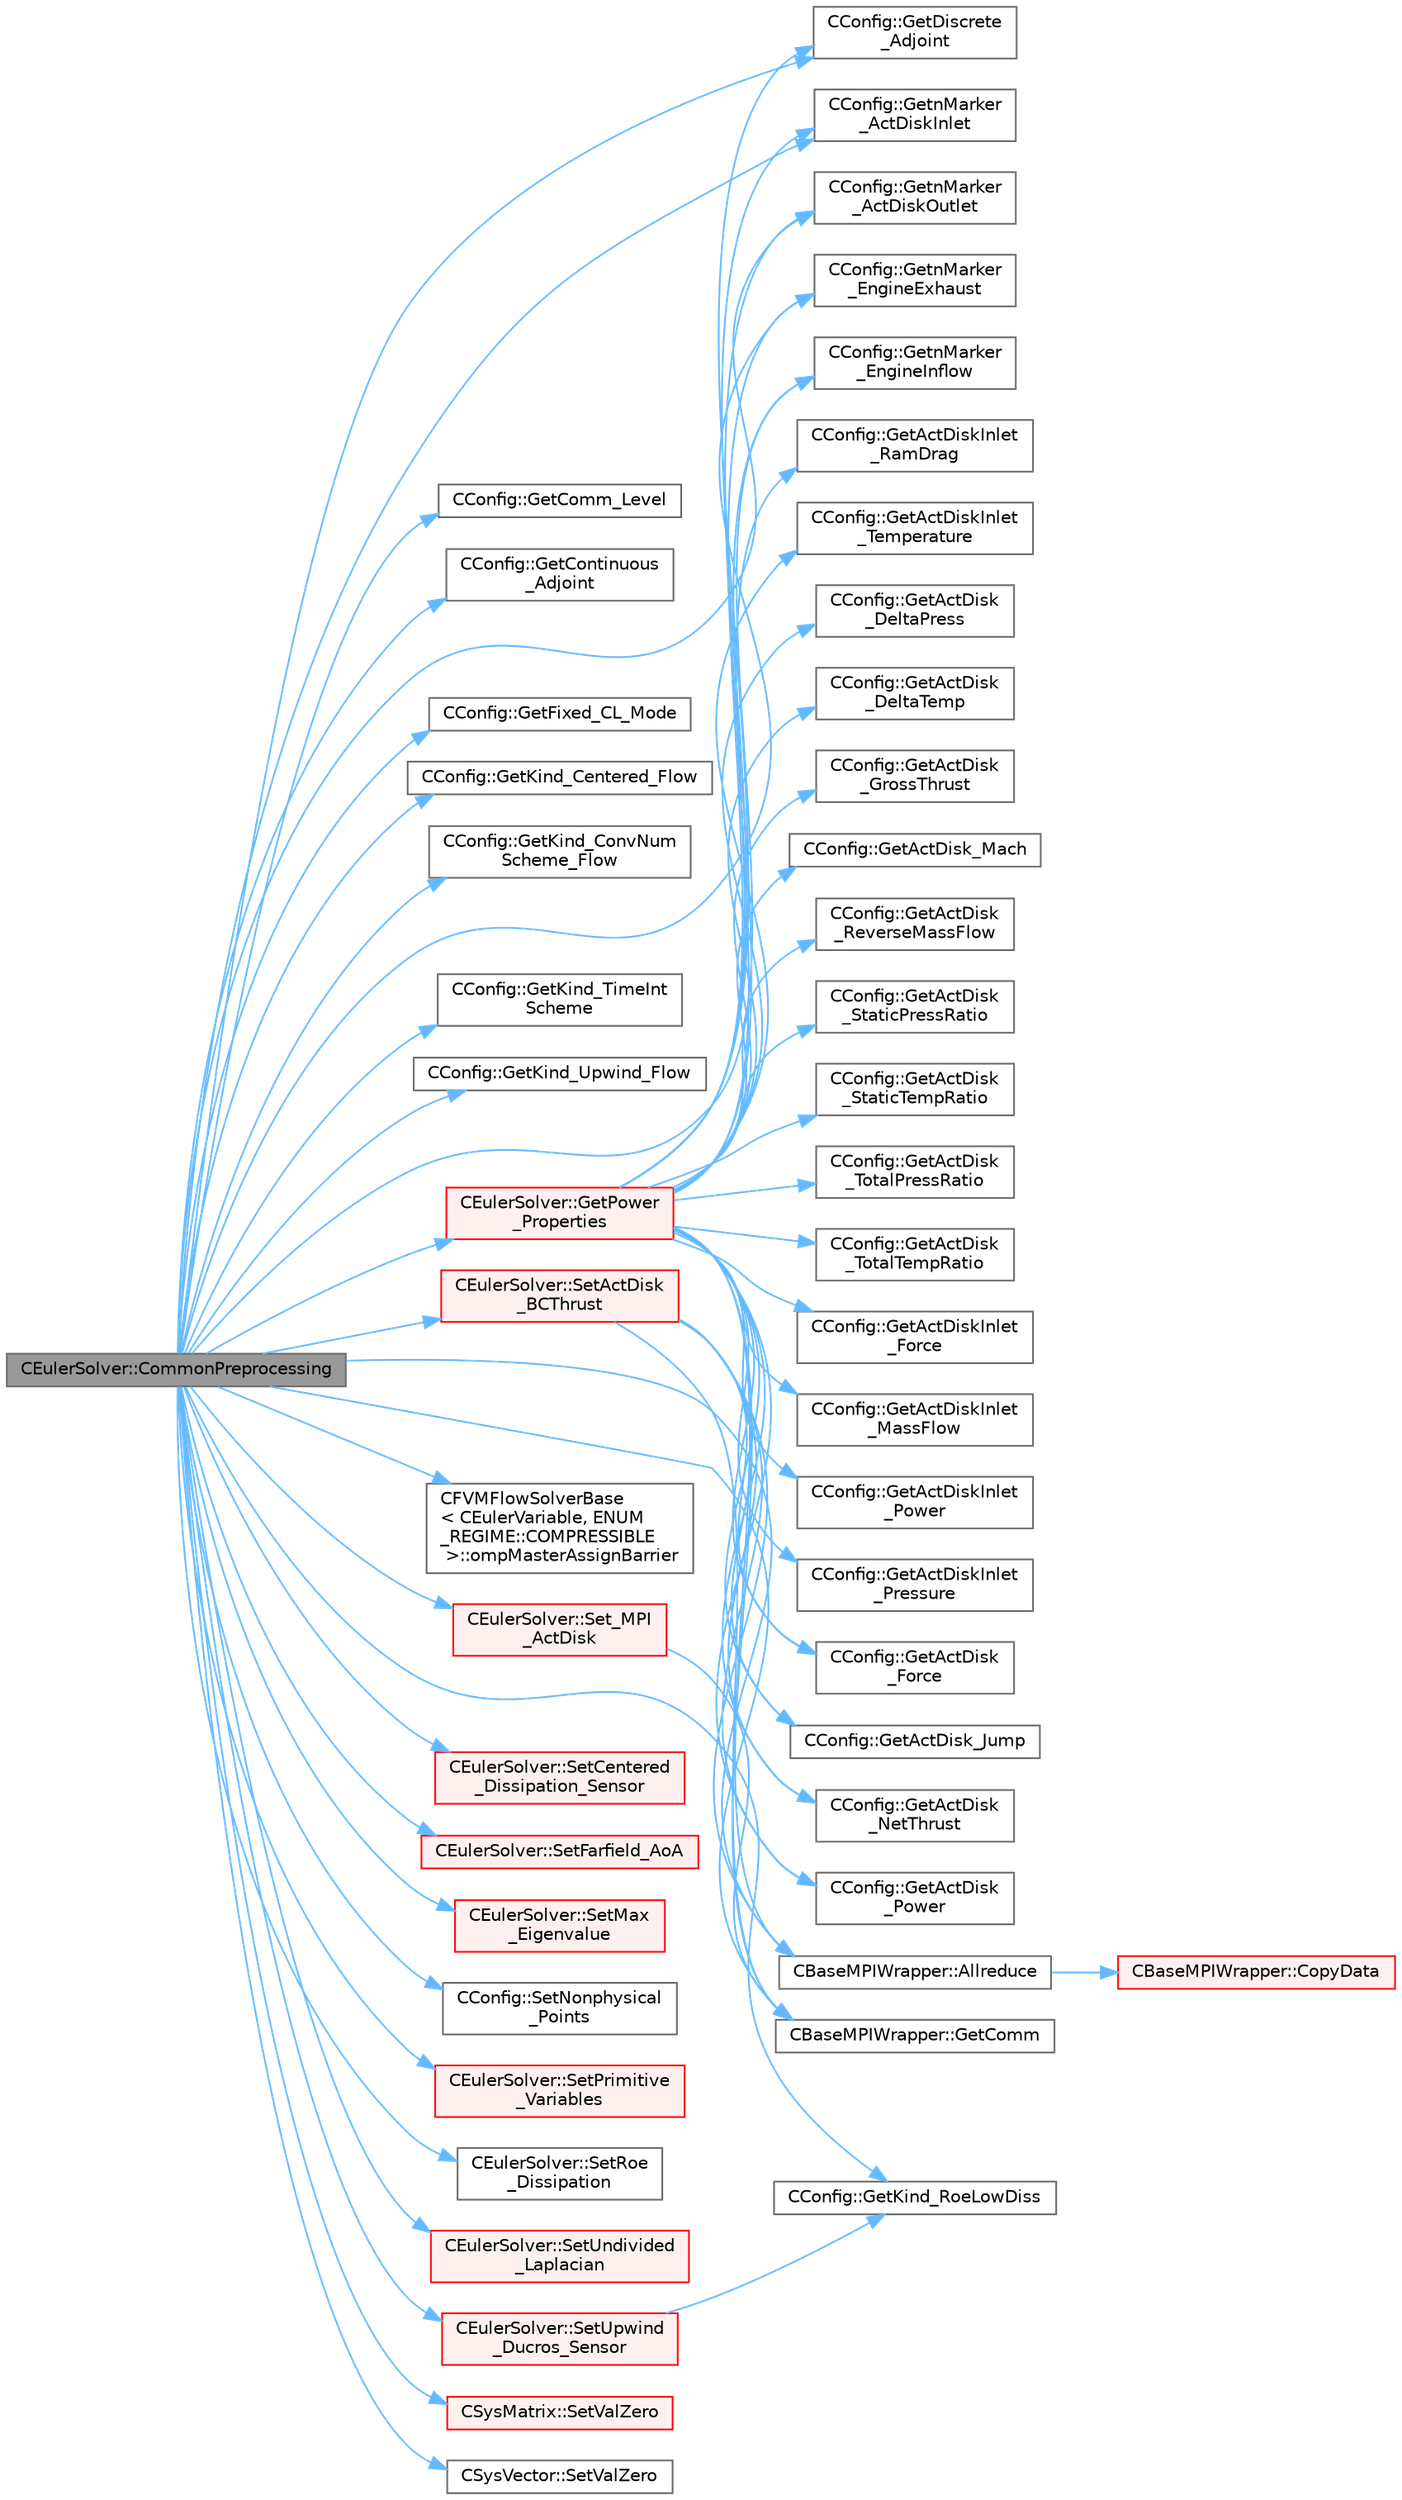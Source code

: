 digraph "CEulerSolver::CommonPreprocessing"
{
 // LATEX_PDF_SIZE
  bgcolor="transparent";
  edge [fontname=Helvetica,fontsize=10,labelfontname=Helvetica,labelfontsize=10];
  node [fontname=Helvetica,fontsize=10,shape=box,height=0.2,width=0.4];
  rankdir="LR";
  Node1 [id="Node000001",label="CEulerSolver::CommonPreprocessing",height=0.2,width=0.4,color="gray40", fillcolor="grey60", style="filled", fontcolor="black",tooltip="Preprocessing actions common to the Euler and NS solvers."];
  Node1 -> Node2 [id="edge1_Node000001_Node000002",color="steelblue1",style="solid",tooltip=" "];
  Node2 [id="Node000002",label="CBaseMPIWrapper::Allreduce",height=0.2,width=0.4,color="grey40", fillcolor="white", style="filled",URL="$classCBaseMPIWrapper.html#a381d4b3738c09d92ee1ae9f89715b541",tooltip=" "];
  Node2 -> Node3 [id="edge2_Node000002_Node000003",color="steelblue1",style="solid",tooltip=" "];
  Node3 [id="Node000003",label="CBaseMPIWrapper::CopyData",height=0.2,width=0.4,color="red", fillcolor="#FFF0F0", style="filled",URL="$classCBaseMPIWrapper.html#a3c28692a4cab67ad0f81d18273db3d23",tooltip=" "];
  Node1 -> Node6 [id="edge3_Node000001_Node000006",color="steelblue1",style="solid",tooltip=" "];
  Node6 [id="Node000006",label="CBaseMPIWrapper::GetComm",height=0.2,width=0.4,color="grey40", fillcolor="white", style="filled",URL="$classCBaseMPIWrapper.html#a8154391fc3522954802889d81d4ef5da",tooltip=" "];
  Node1 -> Node7 [id="edge4_Node000001_Node000007",color="steelblue1",style="solid",tooltip=" "];
  Node7 [id="Node000007",label="CConfig::GetComm_Level",height=0.2,width=0.4,color="grey40", fillcolor="white", style="filled",URL="$classCConfig.html#aa495414133c826e5f6651d4ce82d0ef6",tooltip="Get the level of MPI communications to be performed."];
  Node1 -> Node8 [id="edge5_Node000001_Node000008",color="steelblue1",style="solid",tooltip=" "];
  Node8 [id="Node000008",label="CConfig::GetContinuous\l_Adjoint",height=0.2,width=0.4,color="grey40", fillcolor="white", style="filled",URL="$classCConfig.html#a1eb754aa86fb8154bc9eefea616b7cf9",tooltip="Determines if problem is adjoint."];
  Node1 -> Node9 [id="edge6_Node000001_Node000009",color="steelblue1",style="solid",tooltip=" "];
  Node9 [id="Node000009",label="CConfig::GetDiscrete\l_Adjoint",height=0.2,width=0.4,color="grey40", fillcolor="white", style="filled",URL="$classCConfig.html#ab3928c4e6debcf50dcd0d38985f6980c",tooltip="Get the indicator whether we are solving an discrete adjoint problem."];
  Node1 -> Node10 [id="edge7_Node000001_Node000010",color="steelblue1",style="solid",tooltip=" "];
  Node10 [id="Node000010",label="CConfig::GetFixed_CL_Mode",height=0.2,width=0.4,color="grey40", fillcolor="white", style="filled",URL="$classCConfig.html#ae688e355a74025050498d8c03aee35b2",tooltip="Get information about whether to use fixed CL mode."];
  Node1 -> Node11 [id="edge8_Node000001_Node000011",color="steelblue1",style="solid",tooltip=" "];
  Node11 [id="Node000011",label="CConfig::GetKind_Centered_Flow",height=0.2,width=0.4,color="grey40", fillcolor="white", style="filled",URL="$classCConfig.html#ac98947febf35f20117815114d9371593",tooltip="Get the kind of center convective numerical scheme for the flow equations."];
  Node1 -> Node12 [id="edge9_Node000001_Node000012",color="steelblue1",style="solid",tooltip=" "];
  Node12 [id="Node000012",label="CConfig::GetKind_ConvNum\lScheme_Flow",height=0.2,width=0.4,color="grey40", fillcolor="white", style="filled",URL="$classCConfig.html#ac664a20b0a09ab14844dc6326290f0a0",tooltip="Get the kind of convective numerical scheme for the flow equations (centered or upwind)."];
  Node1 -> Node13 [id="edge10_Node000001_Node000013",color="steelblue1",style="solid",tooltip=" "];
  Node13 [id="Node000013",label="CConfig::GetKind_RoeLowDiss",height=0.2,width=0.4,color="grey40", fillcolor="white", style="filled",URL="$classCConfig.html#ac918ef9330aef4d77346ab40d12ed178",tooltip="Get the Kind of Roe Low Dissipation Scheme for Unsteady flows."];
  Node1 -> Node14 [id="edge11_Node000001_Node000014",color="steelblue1",style="solid",tooltip=" "];
  Node14 [id="Node000014",label="CConfig::GetKind_TimeInt\lScheme",height=0.2,width=0.4,color="grey40", fillcolor="white", style="filled",URL="$classCConfig.html#ad16f71356f146b530fb1fbb45444525c",tooltip="Get the kind of time integration method."];
  Node1 -> Node15 [id="edge12_Node000001_Node000015",color="steelblue1",style="solid",tooltip=" "];
  Node15 [id="Node000015",label="CConfig::GetKind_Upwind_Flow",height=0.2,width=0.4,color="grey40", fillcolor="white", style="filled",URL="$classCConfig.html#a077d982f11185a84929f8fec40b79938",tooltip="Get the kind of upwind convective numerical scheme for the flow equations."];
  Node1 -> Node16 [id="edge13_Node000001_Node000016",color="steelblue1",style="solid",tooltip=" "];
  Node16 [id="Node000016",label="CConfig::GetnMarker\l_ActDiskInlet",height=0.2,width=0.4,color="grey40", fillcolor="white", style="filled",URL="$classCConfig.html#a6a932676936a4820c68acf7b0f0fbf0b",tooltip="Get the total number of boundary markers."];
  Node1 -> Node17 [id="edge14_Node000001_Node000017",color="steelblue1",style="solid",tooltip=" "];
  Node17 [id="Node000017",label="CConfig::GetnMarker\l_ActDiskOutlet",height=0.2,width=0.4,color="grey40", fillcolor="white", style="filled",URL="$classCConfig.html#aa9cff95a1ef0297bd9b00196b135322d",tooltip="Get the total number of boundary markers."];
  Node1 -> Node18 [id="edge15_Node000001_Node000018",color="steelblue1",style="solid",tooltip=" "];
  Node18 [id="Node000018",label="CConfig::GetnMarker\l_EngineExhaust",height=0.2,width=0.4,color="grey40", fillcolor="white", style="filled",URL="$classCConfig.html#aeb570adc15cf09e8cbfac9e62352abb3",tooltip="Get the total number of boundary markers."];
  Node1 -> Node19 [id="edge16_Node000001_Node000019",color="steelblue1",style="solid",tooltip=" "];
  Node19 [id="Node000019",label="CConfig::GetnMarker\l_EngineInflow",height=0.2,width=0.4,color="grey40", fillcolor="white", style="filled",URL="$classCConfig.html#ab656a5e3e5dc0f91ec2bcff0127874c1",tooltip="Get the total number of boundary markers."];
  Node1 -> Node20 [id="edge17_Node000001_Node000020",color="steelblue1",style="solid",tooltip=" "];
  Node20 [id="Node000020",label="CEulerSolver::GetPower\l_Properties",height=0.2,width=0.4,color="red", fillcolor="#FFF0F0", style="filled",URL="$classCEulerSolver.html#ad8b538a82e5a7a7e3903ec29954b1d07",tooltip="Compute the Fan face Mach number."];
  Node20 -> Node2 [id="edge18_Node000020_Node000002",color="steelblue1",style="solid",tooltip=" "];
  Node20 -> Node21 [id="edge19_Node000020_Node000021",color="steelblue1",style="solid",tooltip=" "];
  Node21 [id="Node000021",label="CConfig::GetActDisk\l_DeltaPress",height=0.2,width=0.4,color="grey40", fillcolor="white", style="filled",URL="$classCConfig.html#a870bfde4c82967ce550b55372d930370",tooltip="Get the back pressure (static) at an outlet boundary."];
  Node20 -> Node22 [id="edge20_Node000020_Node000022",color="steelblue1",style="solid",tooltip=" "];
  Node22 [id="Node000022",label="CConfig::GetActDisk\l_DeltaTemp",height=0.2,width=0.4,color="grey40", fillcolor="white", style="filled",URL="$classCConfig.html#a20b9f62101a6039ccebb87d104463acf",tooltip="Get the back pressure (static) at an outlet boundary."];
  Node20 -> Node23 [id="edge21_Node000020_Node000023",color="steelblue1",style="solid",tooltip=" "];
  Node23 [id="Node000023",label="CConfig::GetActDisk\l_Force",height=0.2,width=0.4,color="grey40", fillcolor="white", style="filled",URL="$classCConfig.html#a0a44207613acabb2ec09ecb18e4f5ccc",tooltip="Get the origin of the actuator disk."];
  Node20 -> Node24 [id="edge22_Node000020_Node000024",color="steelblue1",style="solid",tooltip=" "];
  Node24 [id="Node000024",label="CConfig::GetActDisk\l_GrossThrust",height=0.2,width=0.4,color="grey40", fillcolor="white", style="filled",URL="$classCConfig.html#ae3392736f39e4286e7905d179c2ac421",tooltip="Get the back pressure (static) at an outlet boundary."];
  Node20 -> Node25 [id="edge23_Node000020_Node000025",color="steelblue1",style="solid",tooltip=" "];
  Node25 [id="Node000025",label="CConfig::GetActDisk_Jump",height=0.2,width=0.4,color="grey40", fillcolor="white", style="filled",URL="$classCConfig.html#a7e61d38d5ea9b75094b2faed23df7d07",tooltip="Get the format of the output solution."];
  Node20 -> Node26 [id="edge24_Node000020_Node000026",color="steelblue1",style="solid",tooltip=" "];
  Node26 [id="Node000026",label="CConfig::GetActDisk_Mach",height=0.2,width=0.4,color="grey40", fillcolor="white", style="filled",URL="$classCConfig.html#a5b23e4e220234a49c3c941e914e21742",tooltip="Get the origin of the actuator disk."];
  Node20 -> Node27 [id="edge25_Node000020_Node000027",color="steelblue1",style="solid",tooltip=" "];
  Node27 [id="Node000027",label="CConfig::GetActDisk\l_NetThrust",height=0.2,width=0.4,color="grey40", fillcolor="white", style="filled",URL="$classCConfig.html#a60e669cbf3e8900e619a9f3c565ff21d",tooltip="Get the origin of the actuator disk."];
  Node20 -> Node28 [id="edge26_Node000020_Node000028",color="steelblue1",style="solid",tooltip=" "];
  Node28 [id="Node000028",label="CConfig::GetActDisk\l_Power",height=0.2,width=0.4,color="grey40", fillcolor="white", style="filled",URL="$classCConfig.html#af2767e74f2ced1ac3a950732d180b5d1",tooltip="Get the origin of the actuator disk."];
  Node20 -> Node29 [id="edge27_Node000020_Node000029",color="steelblue1",style="solid",tooltip=" "];
  Node29 [id="Node000029",label="CConfig::GetActDisk\l_ReverseMassFlow",height=0.2,width=0.4,color="grey40", fillcolor="white", style="filled",URL="$classCConfig.html#a56bd717cc30338a0c5d8492d974fb3d3",tooltip="Get the tip radius of th actuator disk."];
  Node20 -> Node30 [id="edge28_Node000020_Node000030",color="steelblue1",style="solid",tooltip=" "];
  Node30 [id="Node000030",label="CConfig::GetActDisk\l_StaticPressRatio",height=0.2,width=0.4,color="grey40", fillcolor="white", style="filled",URL="$classCConfig.html#aa7df5de77b1c3148c7187d04a109461b",tooltip="Get the back pressure (static) at an outlet boundary."];
  Node20 -> Node31 [id="edge29_Node000020_Node000031",color="steelblue1",style="solid",tooltip=" "];
  Node31 [id="Node000031",label="CConfig::GetActDisk\l_StaticTempRatio",height=0.2,width=0.4,color="grey40", fillcolor="white", style="filled",URL="$classCConfig.html#a7351e30b51dbc6cbe5635f5f443c557c",tooltip="Get the back pressure (static) at an outlet boundary."];
  Node20 -> Node32 [id="edge30_Node000020_Node000032",color="steelblue1",style="solid",tooltip=" "];
  Node32 [id="Node000032",label="CConfig::GetActDisk\l_TotalPressRatio",height=0.2,width=0.4,color="grey40", fillcolor="white", style="filled",URL="$classCConfig.html#a4692c069ecb5dad73aad95ca41fff4b2",tooltip="Get the back pressure (static) at an outlet boundary."];
  Node20 -> Node33 [id="edge31_Node000020_Node000033",color="steelblue1",style="solid",tooltip=" "];
  Node33 [id="Node000033",label="CConfig::GetActDisk\l_TotalTempRatio",height=0.2,width=0.4,color="grey40", fillcolor="white", style="filled",URL="$classCConfig.html#a34c8a893bd8bd6f3be5cc3d32be27888",tooltip="Get the back pressure (static) at an outlet boundary."];
  Node20 -> Node34 [id="edge32_Node000020_Node000034",color="steelblue1",style="solid",tooltip=" "];
  Node34 [id="Node000034",label="CConfig::GetActDiskInlet\l_Force",height=0.2,width=0.4,color="grey40", fillcolor="white", style="filled",URL="$classCConfig.html#aca0145ce1455f656bdfa782c03c1d657",tooltip="Get the back pressure (static) at an outlet boundary."];
  Node20 -> Node35 [id="edge33_Node000020_Node000035",color="steelblue1",style="solid",tooltip=" "];
  Node35 [id="Node000035",label="CConfig::GetActDiskInlet\l_MassFlow",height=0.2,width=0.4,color="grey40", fillcolor="white", style="filled",URL="$classCConfig.html#adc34f81e96f7fb394b65bd5322766b35",tooltip="Get the back pressure (static) at an outlet boundary."];
  Node20 -> Node36 [id="edge34_Node000020_Node000036",color="steelblue1",style="solid",tooltip=" "];
  Node36 [id="Node000036",label="CConfig::GetActDiskInlet\l_Power",height=0.2,width=0.4,color="grey40", fillcolor="white", style="filled",URL="$classCConfig.html#a140c0524ea3b4a6f6f6bc099bb51799a",tooltip="Get the back pressure (static) at an outlet boundary."];
  Node20 -> Node37 [id="edge35_Node000020_Node000037",color="steelblue1",style="solid",tooltip=" "];
  Node37 [id="Node000037",label="CConfig::GetActDiskInlet\l_Pressure",height=0.2,width=0.4,color="grey40", fillcolor="white", style="filled",URL="$classCConfig.html#a57fce4bc449964b0f1778031f928f7ae",tooltip="Get the back pressure (static) at an outlet boundary."];
  Node20 -> Node38 [id="edge36_Node000020_Node000038",color="steelblue1",style="solid",tooltip=" "];
  Node38 [id="Node000038",label="CConfig::GetActDiskInlet\l_RamDrag",height=0.2,width=0.4,color="grey40", fillcolor="white", style="filled",URL="$classCConfig.html#aef68205e66241ca3d8e4d8b13811ff14",tooltip="Get the back pressure (static) at an outlet boundary."];
  Node20 -> Node39 [id="edge37_Node000020_Node000039",color="steelblue1",style="solid",tooltip=" "];
  Node39 [id="Node000039",label="CConfig::GetActDiskInlet\l_Temperature",height=0.2,width=0.4,color="grey40", fillcolor="white", style="filled",URL="$classCConfig.html#a047bc22e7eb52250bb966732045fae39",tooltip="Get the back pressure (static) at an outlet boundary."];
  Node20 -> Node6 [id="edge38_Node000020_Node000006",color="steelblue1",style="solid",tooltip=" "];
  Node20 -> Node9 [id="edge39_Node000020_Node000009",color="steelblue1",style="solid",tooltip=" "];
  Node20 -> Node16 [id="edge40_Node000020_Node000016",color="steelblue1",style="solid",tooltip=" "];
  Node20 -> Node17 [id="edge41_Node000020_Node000017",color="steelblue1",style="solid",tooltip=" "];
  Node20 -> Node18 [id="edge42_Node000020_Node000018",color="steelblue1",style="solid",tooltip=" "];
  Node20 -> Node19 [id="edge43_Node000020_Node000019",color="steelblue1",style="solid",tooltip=" "];
  Node1 -> Node176 [id="edge44_Node000001_Node000176",color="steelblue1",style="solid",tooltip=" "];
  Node176 [id="Node000176",label="CFVMFlowSolverBase\l\< CEulerVariable, ENUM\l_REGIME::COMPRESSIBLE\l \>::ompMasterAssignBarrier",height=0.2,width=0.4,color="grey40", fillcolor="white", style="filled",URL="$classCFVMFlowSolverBase.html#a1b0175f84e884c015bf48e2e6e7c78bd",tooltip="Utility to set the value of a member variables safely, and so that the new values are seen by all thr..."];
  Node1 -> Node177 [id="edge45_Node000001_Node000177",color="steelblue1",style="solid",tooltip=" "];
  Node177 [id="Node000177",label="CEulerSolver::Set_MPI\l_ActDisk",height=0.2,width=0.4,color="red", fillcolor="#FFF0F0", style="filled",URL="$classCEulerSolver.html#a6af5752ae941083a42f1d5761adb27ef",tooltip="Parallelization of Undivided Laplacian."];
  Node177 -> Node6 [id="edge46_Node000177_Node000006",color="steelblue1",style="solid",tooltip=" "];
  Node1 -> Node190 [id="edge47_Node000001_Node000190",color="steelblue1",style="solid",tooltip=" "];
  Node190 [id="Node000190",label="CEulerSolver::SetActDisk\l_BCThrust",height=0.2,width=0.4,color="red", fillcolor="#FFF0F0", style="filled",URL="$classCEulerSolver.html#a147d5ae75cf7de115e4be2c23ba95f6d",tooltip="Update the AoA and freestream velocity at the farfield."];
  Node190 -> Node2 [id="edge48_Node000190_Node000002",color="steelblue1",style="solid",tooltip=" "];
  Node190 -> Node23 [id="edge49_Node000190_Node000023",color="steelblue1",style="solid",tooltip=" "];
  Node190 -> Node25 [id="edge50_Node000190_Node000025",color="steelblue1",style="solid",tooltip=" "];
  Node190 -> Node27 [id="edge51_Node000190_Node000027",color="steelblue1",style="solid",tooltip=" "];
  Node190 -> Node28 [id="edge52_Node000190_Node000028",color="steelblue1",style="solid",tooltip=" "];
  Node190 -> Node6 [id="edge53_Node000190_Node000006",color="steelblue1",style="solid",tooltip=" "];
  Node1 -> Node225 [id="edge54_Node000001_Node000225",color="steelblue1",style="solid",tooltip=" "];
  Node225 [id="Node000225",label="CEulerSolver::SetCentered\l_Dissipation_Sensor",height=0.2,width=0.4,color="red", fillcolor="#FFF0F0", style="filled",URL="$classCEulerSolver.html#a4432952bec1a64ea33d6c007a4edf4d0",tooltip="Compute the dissipation sensor for centered schemes."];
  Node1 -> Node229 [id="edge55_Node000001_Node000229",color="steelblue1",style="solid",tooltip=" "];
  Node229 [id="Node000229",label="CEulerSolver::SetFarfield_AoA",height=0.2,width=0.4,color="red", fillcolor="#FFF0F0", style="filled",URL="$classCEulerSolver.html#ae9346f0feebb8b28613bfc7838d3d121",tooltip="Update the AoA and freestream velocity at the farfield."];
  Node1 -> Node239 [id="edge56_Node000001_Node000239",color="steelblue1",style="solid",tooltip=" "];
  Node239 [id="Node000239",label="CEulerSolver::SetMax\l_Eigenvalue",height=0.2,width=0.4,color="red", fillcolor="#FFF0F0", style="filled",URL="$classCEulerSolver.html#ab1d1a9cf835e4fa232711959f7768be3",tooltip="Compute the max eigenvalue."];
  Node1 -> Node243 [id="edge57_Node000001_Node000243",color="steelblue1",style="solid",tooltip=" "];
  Node243 [id="Node000243",label="CConfig::SetNonphysical\l_Points",height=0.2,width=0.4,color="grey40", fillcolor="white", style="filled",URL="$classCConfig.html#a434fe0922532828b7e40ded865c5ce51",tooltip="Set the current number of non-physical nodes in the solution."];
  Node1 -> Node244 [id="edge58_Node000001_Node000244",color="steelblue1",style="solid",tooltip=" "];
  Node244 [id="Node000244",label="CEulerSolver::SetPrimitive\l_Variables",height=0.2,width=0.4,color="red", fillcolor="#FFF0F0", style="filled",URL="$classCEulerSolver.html#a5ca2856cb7c17dcef0012c82677816f4",tooltip="Compute the velocity^2, SoundSpeed, Pressure, Enthalpy, Viscosity."];
  Node1 -> Node275 [id="edge59_Node000001_Node000275",color="steelblue1",style="solid",tooltip=" "];
  Node275 [id="Node000275",label="CEulerSolver::SetRoe\l_Dissipation",height=0.2,width=0.4,color="grey40", fillcolor="white", style="filled",URL="$classCEulerSolver.html#a9a04314743655b068012312dc9aca9f1",tooltip="A virtual member."];
  Node1 -> Node276 [id="edge60_Node000001_Node000276",color="steelblue1",style="solid",tooltip=" "];
  Node276 [id="Node000276",label="CEulerSolver::SetUndivided\l_Laplacian",height=0.2,width=0.4,color="red", fillcolor="#FFF0F0", style="filled",URL="$classCEulerSolver.html#a82314e58faf4d98a5f3733f43d64de92",tooltip="Compute the undivided laplacian for the solution."];
  Node1 -> Node361 [id="edge61_Node000001_Node000361",color="steelblue1",style="solid",tooltip=" "];
  Node361 [id="Node000361",label="CEulerSolver::SetUpwind\l_Ducros_Sensor",height=0.2,width=0.4,color="red", fillcolor="#FFF0F0", style="filled",URL="$classCEulerSolver.html#aad67b818e2f5c133118d2a4cca7845f3",tooltip="Compute Ducros Sensor for Roe Dissipation."];
  Node361 -> Node13 [id="edge62_Node000361_Node000013",color="steelblue1",style="solid",tooltip=" "];
  Node1 -> Node369 [id="edge63_Node000001_Node000369",color="steelblue1",style="solid",tooltip=" "];
  Node369 [id="Node000369",label="CSysMatrix::SetValZero",height=0.2,width=0.4,color="red", fillcolor="#FFF0F0", style="filled",URL="$classCSysMatrix.html#a8f974ad2e089dccfc99ea21a4ef5a819",tooltip="Sets to zero all the entries of the sparse matrix."];
  Node1 -> Node372 [id="edge64_Node000001_Node000372",color="steelblue1",style="solid",tooltip=" "];
  Node372 [id="Node000372",label="CSysVector::SetValZero",height=0.2,width=0.4,color="grey40", fillcolor="white", style="filled",URL="$classCSysVector.html#aa179ddab500faadee96bebecff9e201d",tooltip="Sets to zero all the entries of the vector."];
}
